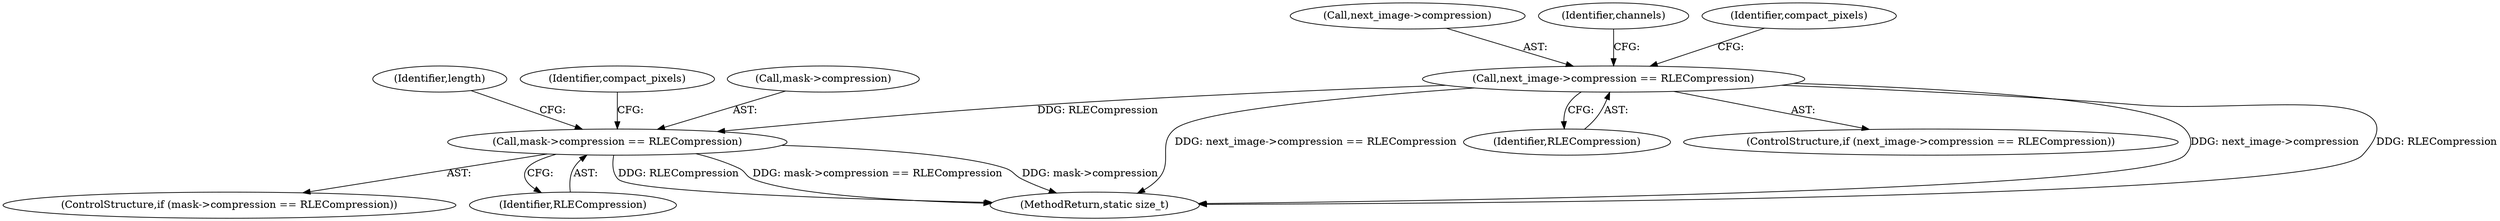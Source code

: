 digraph "0_ImageMagick_d4ec73f866a7c42a2e7f301fcd696e5cb7a7d3ab_2@pointer" {
"1000131" [label="(Call,next_image->compression == RLECompression)"];
"1000535" [label="(Call,mask->compression == RLECompression)"];
"1000539" [label="(Identifier,RLECompression)"];
"1000555" [label="(Identifier,length)"];
"1000542" [label="(Identifier,compact_pixels)"];
"1000584" [label="(MethodReturn,static size_t)"];
"1000131" [label="(Call,next_image->compression == RLECompression)"];
"1000132" [label="(Call,next_image->compression)"];
"1000151" [label="(Identifier,channels)"];
"1000534" [label="(ControlStructure,if (mask->compression == RLECompression))"];
"1000536" [label="(Call,mask->compression)"];
"1000135" [label="(Identifier,RLECompression)"];
"1000138" [label="(Identifier,compact_pixels)"];
"1000535" [label="(Call,mask->compression == RLECompression)"];
"1000130" [label="(ControlStructure,if (next_image->compression == RLECompression))"];
"1000131" -> "1000130"  [label="AST: "];
"1000131" -> "1000135"  [label="CFG: "];
"1000132" -> "1000131"  [label="AST: "];
"1000135" -> "1000131"  [label="AST: "];
"1000138" -> "1000131"  [label="CFG: "];
"1000151" -> "1000131"  [label="CFG: "];
"1000131" -> "1000584"  [label="DDG: next_image->compression"];
"1000131" -> "1000584"  [label="DDG: RLECompression"];
"1000131" -> "1000584"  [label="DDG: next_image->compression == RLECompression"];
"1000131" -> "1000535"  [label="DDG: RLECompression"];
"1000535" -> "1000534"  [label="AST: "];
"1000535" -> "1000539"  [label="CFG: "];
"1000536" -> "1000535"  [label="AST: "];
"1000539" -> "1000535"  [label="AST: "];
"1000542" -> "1000535"  [label="CFG: "];
"1000555" -> "1000535"  [label="CFG: "];
"1000535" -> "1000584"  [label="DDG: mask->compression"];
"1000535" -> "1000584"  [label="DDG: RLECompression"];
"1000535" -> "1000584"  [label="DDG: mask->compression == RLECompression"];
}
